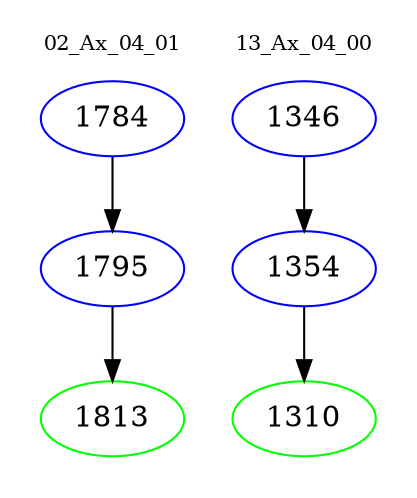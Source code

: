 digraph{
subgraph cluster_0 {
color = white
label = "02_Ax_04_01";
fontsize=10;
T0_1784 [label="1784", color="blue"]
T0_1784 -> T0_1795 [color="black"]
T0_1795 [label="1795", color="blue"]
T0_1795 -> T0_1813 [color="black"]
T0_1813 [label="1813", color="green"]
}
subgraph cluster_1 {
color = white
label = "13_Ax_04_00";
fontsize=10;
T1_1346 [label="1346", color="blue"]
T1_1346 -> T1_1354 [color="black"]
T1_1354 [label="1354", color="blue"]
T1_1354 -> T1_1310 [color="black"]
T1_1310 [label="1310", color="green"]
}
}
